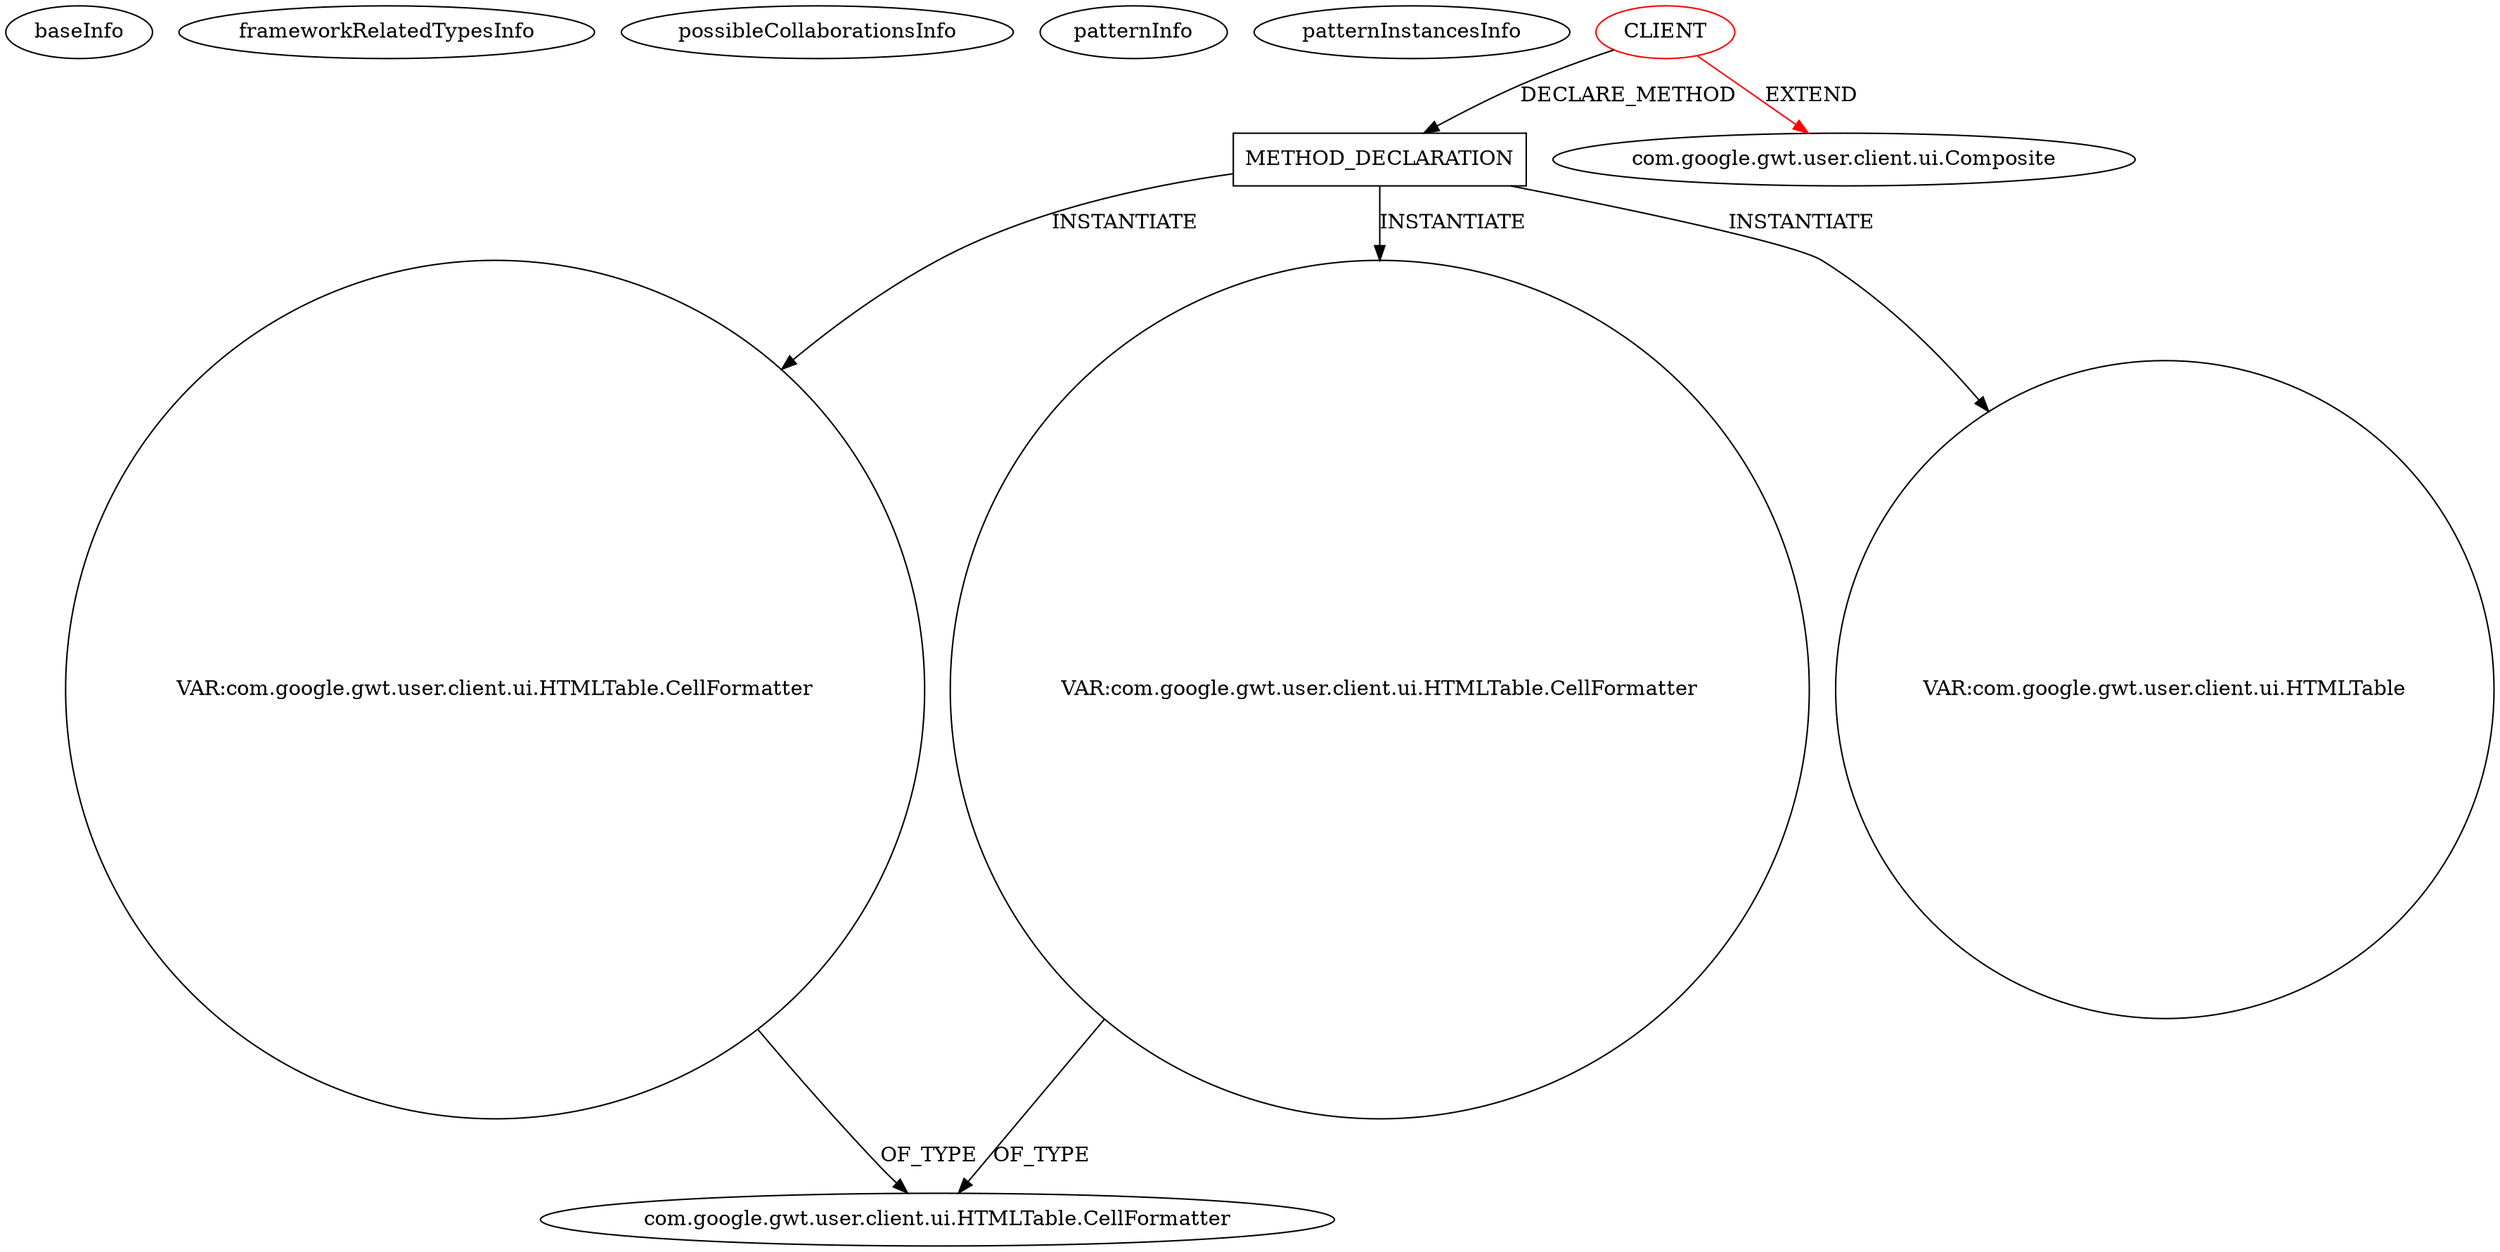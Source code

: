 digraph {
baseInfo[graphId=853,category="pattern",isAnonymous=false,possibleRelation=false]
frameworkRelatedTypesInfo[0="com.google.gwt.user.client.ui.Composite"]
possibleCollaborationsInfo[]
patternInfo[frequency=2.0,patternRootClient=0]
patternInstancesInfo[0="Tok-Ziraja222~/Tok-Ziraja222/Ziraja222-master/src/ziraja/client/widgets/AnswerGrid.java~AnswerGrid~430",1="Tok-Ziraja222~/Tok-Ziraja222/Ziraja222-master/src/ziraja/client/widgets/ReducedQuestionGrid.java~ReducedQuestionGrid~428"]
37[label="com.google.gwt.user.client.ui.HTMLTable.CellFormatter",vertexType="FRAMEWORK_CLASS_TYPE",isFrameworkType=false]
44[label="VAR:com.google.gwt.user.client.ui.HTMLTable.CellFormatter",vertexType="VARIABLE_EXPRESION",isFrameworkType=false,shape=circle]
35[label="VAR:com.google.gwt.user.client.ui.HTMLTable.CellFormatter",vertexType="VARIABLE_EXPRESION",isFrameworkType=false,shape=circle]
31[label="METHOD_DECLARATION",vertexType="CLIENT_METHOD_DECLARATION",isFrameworkType=false,shape=box]
0[label="CLIENT",vertexType="ROOT_CLIENT_CLASS_DECLARATION",isFrameworkType=false,color=red]
1[label="com.google.gwt.user.client.ui.Composite",vertexType="FRAMEWORK_CLASS_TYPE",isFrameworkType=false]
32[label="VAR:com.google.gwt.user.client.ui.HTMLTable",vertexType="VARIABLE_EXPRESION",isFrameworkType=false,shape=circle]
31->35[label="INSTANTIATE"]
35->37[label="OF_TYPE"]
44->37[label="OF_TYPE"]
0->1[label="EXTEND",color=red]
31->44[label="INSTANTIATE"]
0->31[label="DECLARE_METHOD"]
31->32[label="INSTANTIATE"]
}
